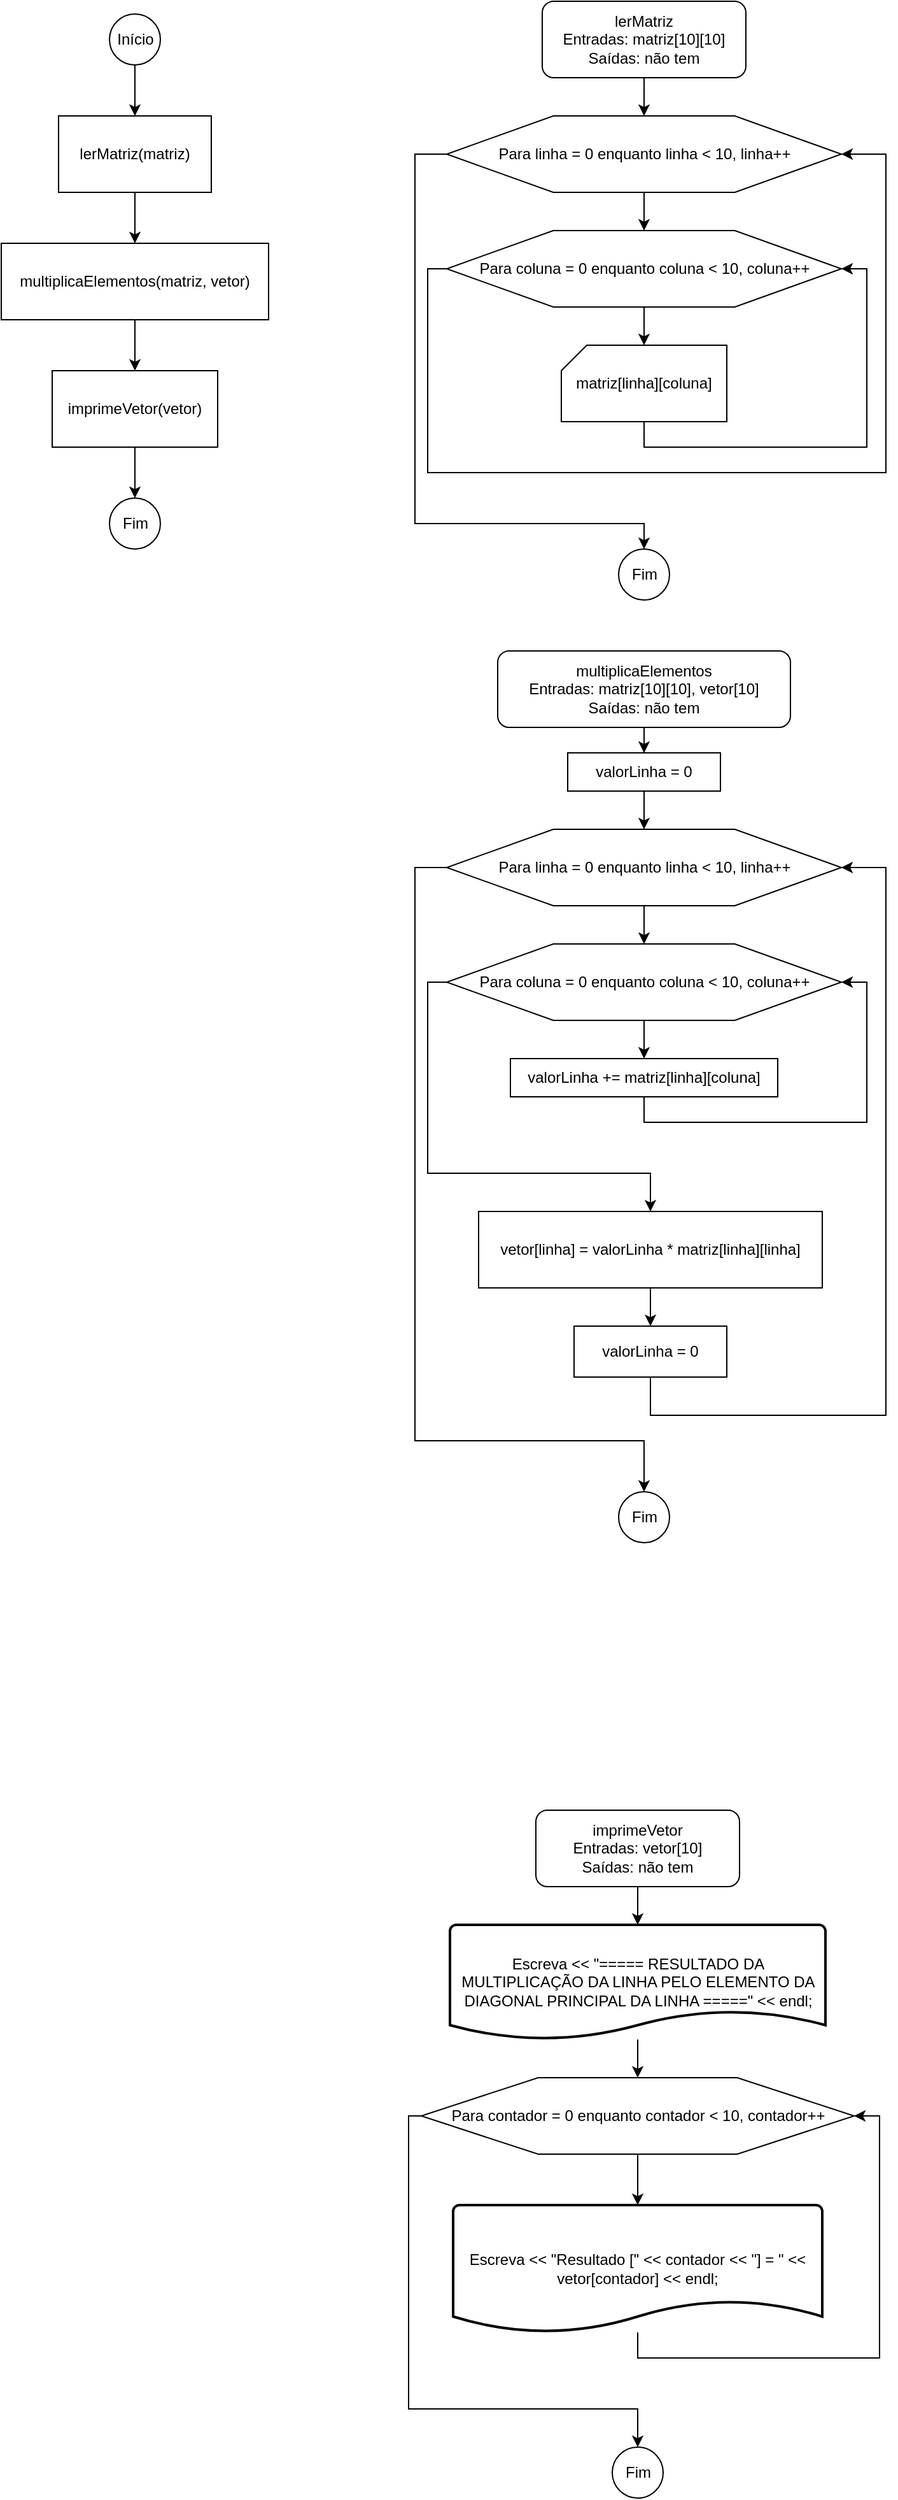 <mxfile version="18.1.3" type="device"><diagram id="8TCJI8HfcyFeCo2dS-cL" name="Página-1"><mxGraphModel dx="653" dy="863" grid="1" gridSize="10" guides="1" tooltips="1" connect="1" arrows="1" fold="1" page="1" pageScale="1" pageWidth="827" pageHeight="1169" math="0" shadow="0"><root><mxCell id="0"/><mxCell id="1" parent="0"/><mxCell id="SYrNtyXfc6706ZOI64wb-5" value="" style="edgeStyle=orthogonalEdgeStyle;rounded=0;orthogonalLoop=1;jettySize=auto;html=1;" edge="1" parent="1" source="SYrNtyXfc6706ZOI64wb-1" target="SYrNtyXfc6706ZOI64wb-2"><mxGeometry relative="1" as="geometry"/></mxCell><mxCell id="SYrNtyXfc6706ZOI64wb-1" value="Início" style="verticalLabelPosition=middle;verticalAlign=middle;html=1;shape=mxgraph.flowchart.on-page_reference;labelPosition=center;align=center;" vertex="1" parent="1"><mxGeometry x="300" y="20" width="40" height="40" as="geometry"/></mxCell><mxCell id="SYrNtyXfc6706ZOI64wb-6" value="" style="edgeStyle=orthogonalEdgeStyle;rounded=0;orthogonalLoop=1;jettySize=auto;html=1;" edge="1" parent="1" source="SYrNtyXfc6706ZOI64wb-2" target="SYrNtyXfc6706ZOI64wb-3"><mxGeometry relative="1" as="geometry"/></mxCell><mxCell id="SYrNtyXfc6706ZOI64wb-2" value="lerMatriz(matriz)" style="rounded=0;whiteSpace=wrap;html=1;" vertex="1" parent="1"><mxGeometry x="260" y="100" width="120" height="60" as="geometry"/></mxCell><mxCell id="SYrNtyXfc6706ZOI64wb-7" value="" style="edgeStyle=orthogonalEdgeStyle;rounded=0;orthogonalLoop=1;jettySize=auto;html=1;" edge="1" parent="1" source="SYrNtyXfc6706ZOI64wb-3" target="SYrNtyXfc6706ZOI64wb-4"><mxGeometry relative="1" as="geometry"/></mxCell><mxCell id="SYrNtyXfc6706ZOI64wb-3" value="multiplicaElementos(matriz, vetor)" style="rounded=0;whiteSpace=wrap;html=1;" vertex="1" parent="1"><mxGeometry x="215" y="200" width="210" height="60" as="geometry"/></mxCell><mxCell id="SYrNtyXfc6706ZOI64wb-9" value="" style="edgeStyle=orthogonalEdgeStyle;rounded=0;orthogonalLoop=1;jettySize=auto;html=1;" edge="1" parent="1" source="SYrNtyXfc6706ZOI64wb-4" target="SYrNtyXfc6706ZOI64wb-8"><mxGeometry relative="1" as="geometry"/></mxCell><mxCell id="SYrNtyXfc6706ZOI64wb-4" value="imprimeVetor(vetor)" style="rounded=0;whiteSpace=wrap;html=1;" vertex="1" parent="1"><mxGeometry x="255" y="300" width="130" height="60" as="geometry"/></mxCell><mxCell id="SYrNtyXfc6706ZOI64wb-8" value="Fim" style="verticalLabelPosition=middle;verticalAlign=middle;html=1;shape=mxgraph.flowchart.on-page_reference;labelPosition=center;align=center;" vertex="1" parent="1"><mxGeometry x="300" y="400" width="40" height="40" as="geometry"/></mxCell><mxCell id="SYrNtyXfc6706ZOI64wb-14" value="" style="edgeStyle=orthogonalEdgeStyle;rounded=0;orthogonalLoop=1;jettySize=auto;html=1;" edge="1" parent="1" source="SYrNtyXfc6706ZOI64wb-11" target="SYrNtyXfc6706ZOI64wb-12"><mxGeometry relative="1" as="geometry"/></mxCell><mxCell id="SYrNtyXfc6706ZOI64wb-11" value="lerMatriz&lt;br&gt;Entradas: matriz[10][10]&lt;br&gt;Saídas: não tem" style="rounded=1;whiteSpace=wrap;html=1;" vertex="1" parent="1"><mxGeometry x="640" y="10" width="160" height="60" as="geometry"/></mxCell><mxCell id="SYrNtyXfc6706ZOI64wb-15" value="" style="edgeStyle=orthogonalEdgeStyle;rounded=0;orthogonalLoop=1;jettySize=auto;html=1;" edge="1" parent="1" source="SYrNtyXfc6706ZOI64wb-12" target="SYrNtyXfc6706ZOI64wb-13"><mxGeometry relative="1" as="geometry"/></mxCell><mxCell id="SYrNtyXfc6706ZOI64wb-21" style="edgeStyle=orthogonalEdgeStyle;rounded=0;orthogonalLoop=1;jettySize=auto;html=1;" edge="1" parent="1" source="SYrNtyXfc6706ZOI64wb-12" target="SYrNtyXfc6706ZOI64wb-20"><mxGeometry relative="1" as="geometry"><Array as="points"><mxPoint x="540" y="130"/><mxPoint x="540" y="420"/><mxPoint x="720" y="420"/></Array></mxGeometry></mxCell><mxCell id="SYrNtyXfc6706ZOI64wb-12" value="Para linha = 0 enquanto linha &amp;lt; 10, linha++" style="verticalLabelPosition=middle;verticalAlign=middle;html=1;shape=hexagon;perimeter=hexagonPerimeter2;arcSize=6;size=0.27;labelPosition=center;align=center;" vertex="1" parent="1"><mxGeometry x="565" y="100" width="310" height="60" as="geometry"/></mxCell><mxCell id="SYrNtyXfc6706ZOI64wb-17" value="" style="edgeStyle=orthogonalEdgeStyle;rounded=0;orthogonalLoop=1;jettySize=auto;html=1;" edge="1" parent="1" source="SYrNtyXfc6706ZOI64wb-13" target="SYrNtyXfc6706ZOI64wb-16"><mxGeometry relative="1" as="geometry"/></mxCell><mxCell id="SYrNtyXfc6706ZOI64wb-19" style="edgeStyle=orthogonalEdgeStyle;rounded=0;orthogonalLoop=1;jettySize=auto;html=1;entryX=1;entryY=0.5;entryDx=0;entryDy=0;" edge="1" parent="1" source="SYrNtyXfc6706ZOI64wb-13" target="SYrNtyXfc6706ZOI64wb-12"><mxGeometry relative="1" as="geometry"><Array as="points"><mxPoint x="550" y="220"/><mxPoint x="550" y="380"/><mxPoint x="910" y="380"/><mxPoint x="910" y="130"/></Array></mxGeometry></mxCell><mxCell id="SYrNtyXfc6706ZOI64wb-13" value="Para coluna = 0 enquanto coluna &amp;lt; 10, coluna++" style="verticalLabelPosition=middle;verticalAlign=middle;html=1;shape=hexagon;perimeter=hexagonPerimeter2;arcSize=6;size=0.27;labelPosition=center;align=center;" vertex="1" parent="1"><mxGeometry x="565" y="190" width="310" height="60" as="geometry"/></mxCell><mxCell id="SYrNtyXfc6706ZOI64wb-18" style="edgeStyle=orthogonalEdgeStyle;rounded=0;orthogonalLoop=1;jettySize=auto;html=1;entryX=1;entryY=0.5;entryDx=0;entryDy=0;" edge="1" parent="1" source="SYrNtyXfc6706ZOI64wb-16" target="SYrNtyXfc6706ZOI64wb-13"><mxGeometry relative="1" as="geometry"><Array as="points"><mxPoint x="720" y="360"/><mxPoint x="895" y="360"/><mxPoint x="895" y="220"/></Array></mxGeometry></mxCell><mxCell id="SYrNtyXfc6706ZOI64wb-16" value="matriz[linha][coluna]" style="verticalLabelPosition=middle;verticalAlign=middle;html=1;shape=card;whiteSpace=wrap;size=20;arcSize=12;labelPosition=center;align=center;" vertex="1" parent="1"><mxGeometry x="655" y="280" width="130" height="60" as="geometry"/></mxCell><mxCell id="SYrNtyXfc6706ZOI64wb-20" value="Fim" style="verticalLabelPosition=middle;verticalAlign=middle;html=1;shape=mxgraph.flowchart.on-page_reference;labelPosition=center;align=center;" vertex="1" parent="1"><mxGeometry x="700" y="440" width="40" height="40" as="geometry"/></mxCell><mxCell id="SYrNtyXfc6706ZOI64wb-50" value="" style="edgeStyle=orthogonalEdgeStyle;rounded=0;orthogonalLoop=1;jettySize=auto;html=1;" edge="1" parent="1" source="SYrNtyXfc6706ZOI64wb-22" target="SYrNtyXfc6706ZOI64wb-49"><mxGeometry relative="1" as="geometry"/></mxCell><mxCell id="SYrNtyXfc6706ZOI64wb-22" value="multiplicaElementos&lt;br&gt;Entradas: matriz[10][10], vetor[10]&lt;br&gt;Saídas: não tem" style="rounded=1;whiteSpace=wrap;html=1;" vertex="1" parent="1"><mxGeometry x="605" y="520" width="230" height="60" as="geometry"/></mxCell><mxCell id="SYrNtyXfc6706ZOI64wb-24" value="" style="edgeStyle=orthogonalEdgeStyle;rounded=0;orthogonalLoop=1;jettySize=auto;html=1;" edge="1" parent="1" source="SYrNtyXfc6706ZOI64wb-25" target="SYrNtyXfc6706ZOI64wb-27"><mxGeometry relative="1" as="geometry"/></mxCell><mxCell id="SYrNtyXfc6706ZOI64wb-34" style="edgeStyle=orthogonalEdgeStyle;rounded=0;orthogonalLoop=1;jettySize=auto;html=1;" edge="1" parent="1" source="SYrNtyXfc6706ZOI64wb-25" target="SYrNtyXfc6706ZOI64wb-33"><mxGeometry relative="1" as="geometry"><Array as="points"><mxPoint x="540" y="690"/><mxPoint x="540" y="1140"/><mxPoint x="720" y="1140"/></Array></mxGeometry></mxCell><mxCell id="SYrNtyXfc6706ZOI64wb-25" value="Para linha = 0 enquanto linha &amp;lt; 10, linha++" style="verticalLabelPosition=middle;verticalAlign=middle;html=1;shape=hexagon;perimeter=hexagonPerimeter2;arcSize=6;size=0.27;labelPosition=center;align=center;" vertex="1" parent="1"><mxGeometry x="565" y="660" width="310" height="60" as="geometry"/></mxCell><mxCell id="SYrNtyXfc6706ZOI64wb-26" value="" style="edgeStyle=orthogonalEdgeStyle;rounded=0;orthogonalLoop=1;jettySize=auto;html=1;" edge="1" parent="1" source="SYrNtyXfc6706ZOI64wb-27"><mxGeometry relative="1" as="geometry"><mxPoint x="720" y="840" as="targetPoint"/></mxGeometry></mxCell><mxCell id="SYrNtyXfc6706ZOI64wb-31" style="edgeStyle=orthogonalEdgeStyle;rounded=0;orthogonalLoop=1;jettySize=auto;html=1;" edge="1" parent="1" source="SYrNtyXfc6706ZOI64wb-27" target="SYrNtyXfc6706ZOI64wb-30"><mxGeometry relative="1" as="geometry"><Array as="points"><mxPoint x="550" y="780"/><mxPoint x="550" y="930"/><mxPoint x="725" y="930"/></Array></mxGeometry></mxCell><mxCell id="SYrNtyXfc6706ZOI64wb-27" value="Para coluna = 0 enquanto coluna &amp;lt; 10, coluna++" style="verticalLabelPosition=middle;verticalAlign=middle;html=1;shape=hexagon;perimeter=hexagonPerimeter2;arcSize=6;size=0.27;labelPosition=center;align=center;" vertex="1" parent="1"><mxGeometry x="565" y="750" width="310" height="60" as="geometry"/></mxCell><mxCell id="SYrNtyXfc6706ZOI64wb-29" style="edgeStyle=orthogonalEdgeStyle;rounded=0;orthogonalLoop=1;jettySize=auto;html=1;entryX=1;entryY=0.5;entryDx=0;entryDy=0;" edge="1" parent="1" source="SYrNtyXfc6706ZOI64wb-28" target="SYrNtyXfc6706ZOI64wb-27"><mxGeometry relative="1" as="geometry"><Array as="points"><mxPoint x="720" y="890"/><mxPoint x="895" y="890"/><mxPoint x="895" y="780"/></Array></mxGeometry></mxCell><mxCell id="SYrNtyXfc6706ZOI64wb-28" value="valorLinha += matriz[linha][coluna]" style="rounded=0;whiteSpace=wrap;html=1;" vertex="1" parent="1"><mxGeometry x="615" y="840" width="210" height="30" as="geometry"/></mxCell><mxCell id="SYrNtyXfc6706ZOI64wb-53" value="" style="edgeStyle=orthogonalEdgeStyle;rounded=0;orthogonalLoop=1;jettySize=auto;html=1;" edge="1" parent="1" source="SYrNtyXfc6706ZOI64wb-30" target="SYrNtyXfc6706ZOI64wb-52"><mxGeometry relative="1" as="geometry"/></mxCell><mxCell id="SYrNtyXfc6706ZOI64wb-30" value="vetor[linha] = valorLinha * matriz[linha][linha]" style="rounded=0;whiteSpace=wrap;html=1;" vertex="1" parent="1"><mxGeometry x="590" y="960" width="270" height="60" as="geometry"/></mxCell><mxCell id="SYrNtyXfc6706ZOI64wb-33" value="Fim" style="verticalLabelPosition=middle;verticalAlign=middle;html=1;shape=mxgraph.flowchart.on-page_reference;labelPosition=center;align=center;" vertex="1" parent="1"><mxGeometry x="700" y="1180" width="40" height="40" as="geometry"/></mxCell><mxCell id="SYrNtyXfc6706ZOI64wb-43" value="" style="edgeStyle=orthogonalEdgeStyle;rounded=0;orthogonalLoop=1;jettySize=auto;html=1;" edge="1" parent="1" source="SYrNtyXfc6706ZOI64wb-35" target="SYrNtyXfc6706ZOI64wb-40"><mxGeometry relative="1" as="geometry"/></mxCell><mxCell id="SYrNtyXfc6706ZOI64wb-35" value="imprimeVetor&lt;br&gt;Entradas: vetor[10]&lt;br&gt;Saídas: não tem" style="rounded=1;whiteSpace=wrap;html=1;" vertex="1" parent="1"><mxGeometry x="635" y="1430" width="160" height="60" as="geometry"/></mxCell><mxCell id="SYrNtyXfc6706ZOI64wb-45" value="" style="edgeStyle=orthogonalEdgeStyle;rounded=0;orthogonalLoop=1;jettySize=auto;html=1;" edge="1" parent="1" source="SYrNtyXfc6706ZOI64wb-36" target="SYrNtyXfc6706ZOI64wb-42"><mxGeometry relative="1" as="geometry"/></mxCell><mxCell id="SYrNtyXfc6706ZOI64wb-48" style="edgeStyle=orthogonalEdgeStyle;rounded=0;orthogonalLoop=1;jettySize=auto;html=1;entryX=0.5;entryY=0;entryDx=0;entryDy=0;entryPerimeter=0;" edge="1" parent="1" source="SYrNtyXfc6706ZOI64wb-36" target="SYrNtyXfc6706ZOI64wb-47"><mxGeometry relative="1" as="geometry"><Array as="points"><mxPoint x="535" y="1670"/><mxPoint x="535" y="1900"/><mxPoint x="715" y="1900"/></Array></mxGeometry></mxCell><mxCell id="SYrNtyXfc6706ZOI64wb-36" value="Para contador = 0 enquanto contador &amp;lt; 10, contador++" style="verticalLabelPosition=middle;verticalAlign=middle;html=1;shape=hexagon;perimeter=hexagonPerimeter2;arcSize=6;size=0.27;labelPosition=center;align=center;" vertex="1" parent="1"><mxGeometry x="545" y="1640" width="340" height="60" as="geometry"/></mxCell><mxCell id="SYrNtyXfc6706ZOI64wb-44" value="" style="edgeStyle=orthogonalEdgeStyle;rounded=0;orthogonalLoop=1;jettySize=auto;html=1;" edge="1" parent="1" source="SYrNtyXfc6706ZOI64wb-40" target="SYrNtyXfc6706ZOI64wb-36"><mxGeometry relative="1" as="geometry"/></mxCell><mxCell id="SYrNtyXfc6706ZOI64wb-40" value="Escreva &amp;lt;&amp;lt; &quot;===== RESULTADO DA MULTIPLICAÇÃO DA LINHA PELO ELEMENTO DA DIAGONAL PRINCIPAL DA LINHA =====&quot; &amp;lt;&amp;lt; endl;" style="strokeWidth=2;html=1;shape=mxgraph.flowchart.document2;whiteSpace=wrap;size=0.25;" vertex="1" parent="1"><mxGeometry x="567.5" y="1520" width="295" height="90" as="geometry"/></mxCell><mxCell id="SYrNtyXfc6706ZOI64wb-46" style="edgeStyle=orthogonalEdgeStyle;rounded=0;orthogonalLoop=1;jettySize=auto;html=1;entryX=1;entryY=0.5;entryDx=0;entryDy=0;" edge="1" parent="1" source="SYrNtyXfc6706ZOI64wb-42" target="SYrNtyXfc6706ZOI64wb-36"><mxGeometry relative="1" as="geometry"><Array as="points"><mxPoint x="715" y="1860"/><mxPoint x="905" y="1860"/><mxPoint x="905" y="1670"/></Array></mxGeometry></mxCell><mxCell id="SYrNtyXfc6706ZOI64wb-42" value="Escreva &amp;lt;&amp;lt; &quot;Resultado [&quot; &amp;lt;&amp;lt; contador &amp;lt;&amp;lt; &quot;] = &quot; &amp;lt;&amp;lt; vetor[contador] &amp;lt;&amp;lt; endl;" style="strokeWidth=2;html=1;shape=mxgraph.flowchart.document2;whiteSpace=wrap;size=0.25;" vertex="1" parent="1"><mxGeometry x="570" y="1740" width="290" height="100" as="geometry"/></mxCell><mxCell id="SYrNtyXfc6706ZOI64wb-47" value="Fim" style="verticalLabelPosition=middle;verticalAlign=middle;html=1;shape=mxgraph.flowchart.on-page_reference;labelPosition=center;align=center;" vertex="1" parent="1"><mxGeometry x="695" y="1930" width="40" height="40" as="geometry"/></mxCell><mxCell id="SYrNtyXfc6706ZOI64wb-51" value="" style="edgeStyle=orthogonalEdgeStyle;rounded=0;orthogonalLoop=1;jettySize=auto;html=1;" edge="1" parent="1" source="SYrNtyXfc6706ZOI64wb-49" target="SYrNtyXfc6706ZOI64wb-25"><mxGeometry relative="1" as="geometry"/></mxCell><mxCell id="SYrNtyXfc6706ZOI64wb-49" value="valorLinha = 0" style="rounded=0;whiteSpace=wrap;html=1;" vertex="1" parent="1"><mxGeometry x="660" y="600" width="120" height="30" as="geometry"/></mxCell><mxCell id="SYrNtyXfc6706ZOI64wb-54" style="edgeStyle=orthogonalEdgeStyle;rounded=0;orthogonalLoop=1;jettySize=auto;html=1;entryX=1;entryY=0.5;entryDx=0;entryDy=0;" edge="1" parent="1" source="SYrNtyXfc6706ZOI64wb-52" target="SYrNtyXfc6706ZOI64wb-25"><mxGeometry relative="1" as="geometry"><Array as="points"><mxPoint x="725" y="1120"/><mxPoint x="910" y="1120"/><mxPoint x="910" y="690"/></Array></mxGeometry></mxCell><mxCell id="SYrNtyXfc6706ZOI64wb-52" value="valorLinha = 0" style="rounded=0;whiteSpace=wrap;html=1;" vertex="1" parent="1"><mxGeometry x="665" y="1050" width="120" height="40" as="geometry"/></mxCell></root></mxGraphModel></diagram></mxfile>